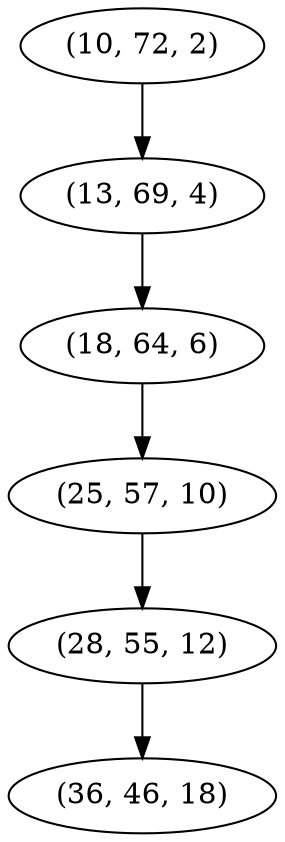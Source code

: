 digraph tree {
    "(10, 72, 2)";
    "(13, 69, 4)";
    "(18, 64, 6)";
    "(25, 57, 10)";
    "(28, 55, 12)";
    "(36, 46, 18)";
    "(10, 72, 2)" -> "(13, 69, 4)";
    "(13, 69, 4)" -> "(18, 64, 6)";
    "(18, 64, 6)" -> "(25, 57, 10)";
    "(25, 57, 10)" -> "(28, 55, 12)";
    "(28, 55, 12)" -> "(36, 46, 18)";
}
